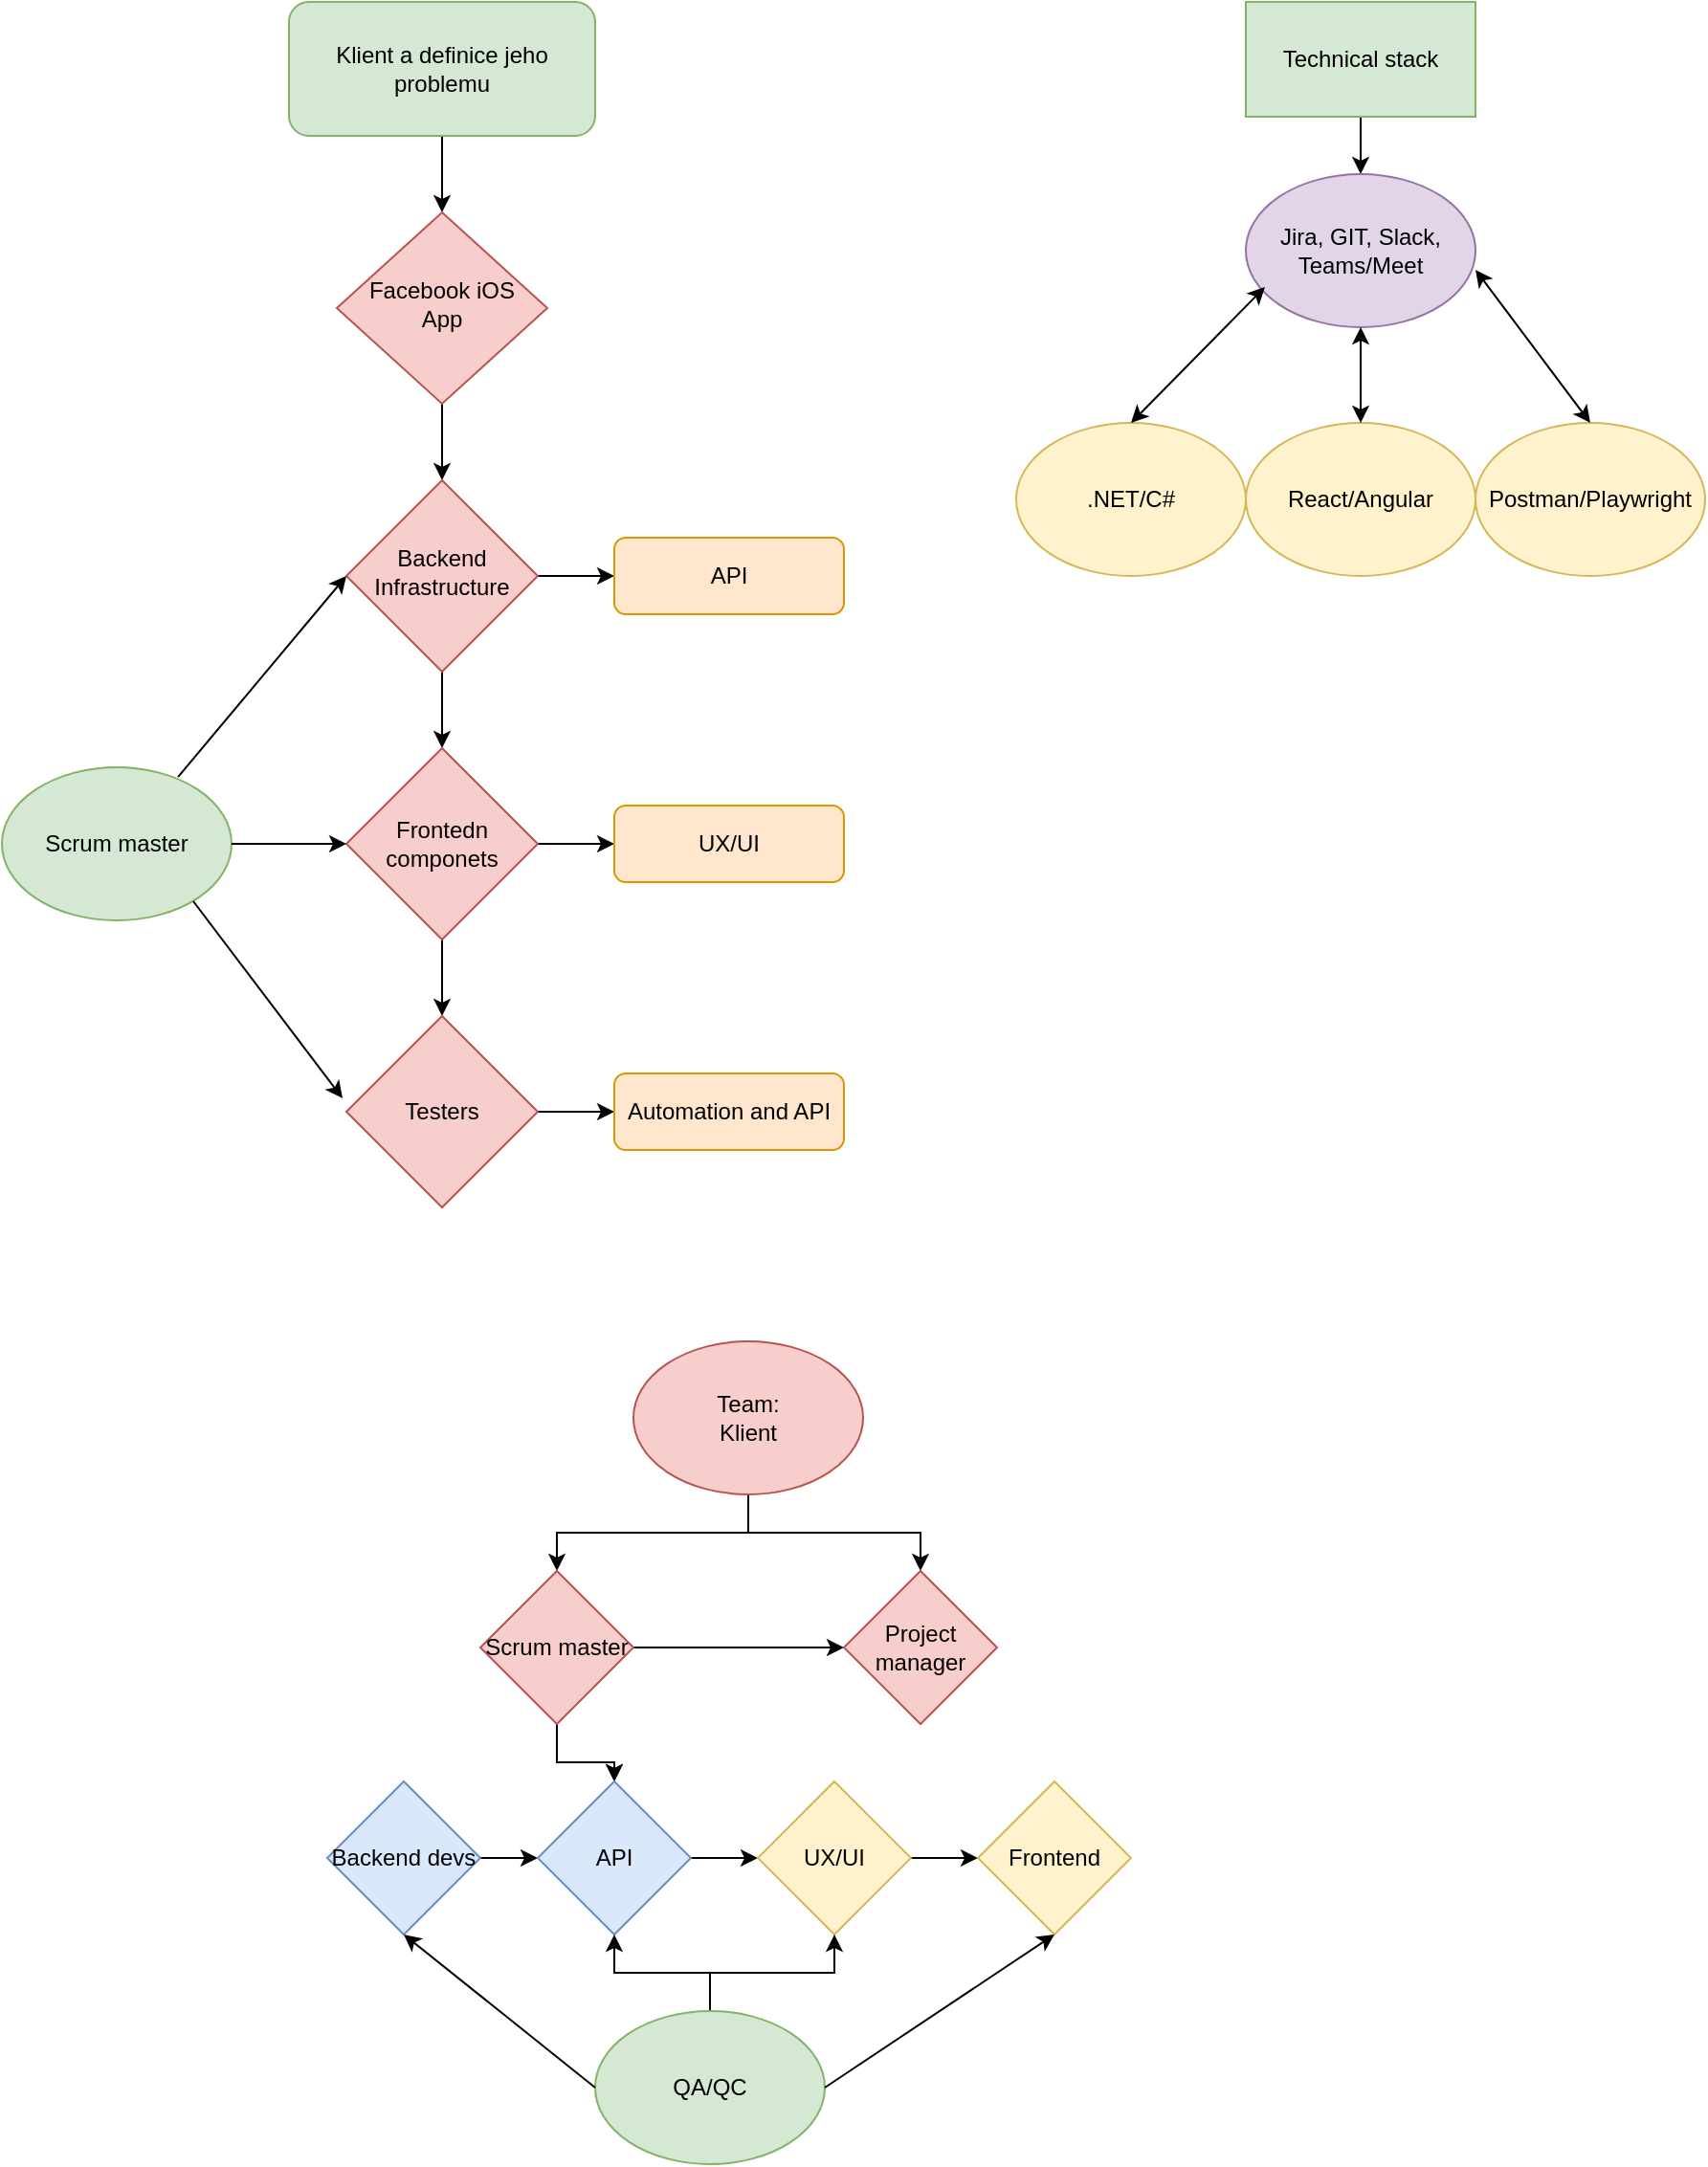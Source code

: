 <mxfile version="23.1.4" type="github">
  <diagram id="C5RBs43oDa-KdzZeNtuy" name="Page-1">
    <mxGraphModel dx="1434" dy="900" grid="1" gridSize="10" guides="1" tooltips="1" connect="1" arrows="1" fold="1" page="1" pageScale="1" pageWidth="827" pageHeight="1169" math="0" shadow="0">
      <root>
        <mxCell id="WIyWlLk6GJQsqaUBKTNV-0" />
        <mxCell id="WIyWlLk6GJQsqaUBKTNV-1" parent="WIyWlLk6GJQsqaUBKTNV-0" />
        <mxCell id="A_g3y-qM19uMRvghQuY--43" value="" style="edgeStyle=orthogonalEdgeStyle;rounded=0;orthogonalLoop=1;jettySize=auto;html=1;" edge="1" parent="WIyWlLk6GJQsqaUBKTNV-1" source="WIyWlLk6GJQsqaUBKTNV-3" target="WIyWlLk6GJQsqaUBKTNV-6">
          <mxGeometry relative="1" as="geometry" />
        </mxCell>
        <mxCell id="WIyWlLk6GJQsqaUBKTNV-3" value="Klient a definice jeho problemu" style="rounded=1;whiteSpace=wrap;html=1;fontSize=12;glass=0;strokeWidth=1;shadow=0;fillColor=#d5e8d4;strokeColor=#82b366;" parent="WIyWlLk6GJQsqaUBKTNV-1" vertex="1">
          <mxGeometry x="160" y="20" width="160" height="70" as="geometry" />
        </mxCell>
        <mxCell id="A_g3y-qM19uMRvghQuY--41" value="" style="edgeStyle=orthogonalEdgeStyle;rounded=0;orthogonalLoop=1;jettySize=auto;html=1;" edge="1" parent="WIyWlLk6GJQsqaUBKTNV-1" source="WIyWlLk6GJQsqaUBKTNV-6" target="WIyWlLk6GJQsqaUBKTNV-10">
          <mxGeometry relative="1" as="geometry" />
        </mxCell>
        <mxCell id="WIyWlLk6GJQsqaUBKTNV-6" value="Facebook iOS App" style="rhombus;whiteSpace=wrap;html=1;shadow=0;fontFamily=Helvetica;fontSize=12;align=center;strokeWidth=1;spacing=6;spacingTop=-4;fillColor=#f8cecc;strokeColor=#b85450;" parent="WIyWlLk6GJQsqaUBKTNV-1" vertex="1">
          <mxGeometry x="185" y="130" width="110" height="100" as="geometry" />
        </mxCell>
        <mxCell id="A_g3y-qM19uMRvghQuY--38" value="" style="edgeStyle=orthogonalEdgeStyle;rounded=0;orthogonalLoop=1;jettySize=auto;html=1;" edge="1" parent="WIyWlLk6GJQsqaUBKTNV-1" source="WIyWlLk6GJQsqaUBKTNV-10" target="A_g3y-qM19uMRvghQuY--37">
          <mxGeometry relative="1" as="geometry" />
        </mxCell>
        <mxCell id="A_g3y-qM19uMRvghQuY--42" value="" style="edgeStyle=orthogonalEdgeStyle;rounded=0;orthogonalLoop=1;jettySize=auto;html=1;" edge="1" parent="WIyWlLk6GJQsqaUBKTNV-1" source="WIyWlLk6GJQsqaUBKTNV-10" target="WIyWlLk6GJQsqaUBKTNV-12">
          <mxGeometry relative="1" as="geometry" />
        </mxCell>
        <mxCell id="WIyWlLk6GJQsqaUBKTNV-10" value="Backend Infrastructure" style="rhombus;whiteSpace=wrap;html=1;shadow=0;fontFamily=Helvetica;fontSize=12;align=center;strokeWidth=1;spacing=6;spacingTop=-4;fillColor=#f8cecc;strokeColor=#b85450;" parent="WIyWlLk6GJQsqaUBKTNV-1" vertex="1">
          <mxGeometry x="190" y="270" width="100" height="100" as="geometry" />
        </mxCell>
        <mxCell id="WIyWlLk6GJQsqaUBKTNV-12" value="API" style="rounded=1;whiteSpace=wrap;html=1;fontSize=12;glass=0;strokeWidth=1;shadow=0;fillColor=#ffe6cc;strokeColor=#d79b00;" parent="WIyWlLk6GJQsqaUBKTNV-1" vertex="1">
          <mxGeometry x="330" y="300" width="120" height="40" as="geometry" />
        </mxCell>
        <mxCell id="A_g3y-qM19uMRvghQuY--17" value="" style="edgeStyle=orthogonalEdgeStyle;rounded=0;orthogonalLoop=1;jettySize=auto;html=1;" edge="1" parent="WIyWlLk6GJQsqaUBKTNV-1" source="A_g3y-qM19uMRvghQuY--15" target="A_g3y-qM19uMRvghQuY--16">
          <mxGeometry relative="1" as="geometry" />
        </mxCell>
        <mxCell id="A_g3y-qM19uMRvghQuY--19" value="" style="edgeStyle=orthogonalEdgeStyle;rounded=0;orthogonalLoop=1;jettySize=auto;html=1;" edge="1" parent="WIyWlLk6GJQsqaUBKTNV-1" source="A_g3y-qM19uMRvghQuY--15" target="A_g3y-qM19uMRvghQuY--18">
          <mxGeometry relative="1" as="geometry" />
        </mxCell>
        <mxCell id="A_g3y-qM19uMRvghQuY--15" value="Team:&lt;br&gt;Klient" style="ellipse;whiteSpace=wrap;html=1;fillColor=#f8cecc;strokeColor=#b85450;" vertex="1" parent="WIyWlLk6GJQsqaUBKTNV-1">
          <mxGeometry x="340" y="720" width="120" height="80" as="geometry" />
        </mxCell>
        <mxCell id="A_g3y-qM19uMRvghQuY--31" value="" style="edgeStyle=orthogonalEdgeStyle;rounded=0;orthogonalLoop=1;jettySize=auto;html=1;" edge="1" parent="WIyWlLk6GJQsqaUBKTNV-1" source="A_g3y-qM19uMRvghQuY--16" target="A_g3y-qM19uMRvghQuY--25">
          <mxGeometry relative="1" as="geometry" />
        </mxCell>
        <mxCell id="A_g3y-qM19uMRvghQuY--32" value="" style="edgeStyle=orthogonalEdgeStyle;rounded=0;orthogonalLoop=1;jettySize=auto;html=1;" edge="1" parent="WIyWlLk6GJQsqaUBKTNV-1" source="A_g3y-qM19uMRvghQuY--16" target="A_g3y-qM19uMRvghQuY--18">
          <mxGeometry relative="1" as="geometry" />
        </mxCell>
        <mxCell id="A_g3y-qM19uMRvghQuY--33" value="" style="edgeStyle=orthogonalEdgeStyle;rounded=0;orthogonalLoop=1;jettySize=auto;html=1;" edge="1" parent="WIyWlLk6GJQsqaUBKTNV-1" source="A_g3y-qM19uMRvghQuY--16" target="A_g3y-qM19uMRvghQuY--25">
          <mxGeometry relative="1" as="geometry" />
        </mxCell>
        <mxCell id="A_g3y-qM19uMRvghQuY--16" value="Scrum master" style="rhombus;whiteSpace=wrap;html=1;fillColor=#f8cecc;strokeColor=#b85450;" vertex="1" parent="WIyWlLk6GJQsqaUBKTNV-1">
          <mxGeometry x="260" y="840" width="80" height="80" as="geometry" />
        </mxCell>
        <mxCell id="A_g3y-qM19uMRvghQuY--18" value="Project manager" style="rhombus;whiteSpace=wrap;html=1;fillColor=#f8cecc;strokeColor=#b85450;" vertex="1" parent="WIyWlLk6GJQsqaUBKTNV-1">
          <mxGeometry x="450" y="840" width="80" height="80" as="geometry" />
        </mxCell>
        <mxCell id="A_g3y-qM19uMRvghQuY--28" value="" style="edgeStyle=orthogonalEdgeStyle;rounded=0;orthogonalLoop=1;jettySize=auto;html=1;" edge="1" parent="WIyWlLk6GJQsqaUBKTNV-1" source="A_g3y-qM19uMRvghQuY--24" target="A_g3y-qM19uMRvghQuY--25">
          <mxGeometry relative="1" as="geometry" />
        </mxCell>
        <mxCell id="A_g3y-qM19uMRvghQuY--24" value="Backend devs" style="rhombus;whiteSpace=wrap;html=1;fillColor=#dae8fc;strokeColor=#6c8ebf;" vertex="1" parent="WIyWlLk6GJQsqaUBKTNV-1">
          <mxGeometry x="180" y="950" width="80" height="80" as="geometry" />
        </mxCell>
        <mxCell id="A_g3y-qM19uMRvghQuY--29" value="" style="edgeStyle=orthogonalEdgeStyle;rounded=0;orthogonalLoop=1;jettySize=auto;html=1;" edge="1" parent="WIyWlLk6GJQsqaUBKTNV-1" source="A_g3y-qM19uMRvghQuY--25" target="A_g3y-qM19uMRvghQuY--26">
          <mxGeometry relative="1" as="geometry" />
        </mxCell>
        <mxCell id="A_g3y-qM19uMRvghQuY--25" value="API" style="rhombus;whiteSpace=wrap;html=1;fillColor=#dae8fc;strokeColor=#6c8ebf;" vertex="1" parent="WIyWlLk6GJQsqaUBKTNV-1">
          <mxGeometry x="290" y="950" width="80" height="80" as="geometry" />
        </mxCell>
        <mxCell id="A_g3y-qM19uMRvghQuY--30" value="" style="edgeStyle=orthogonalEdgeStyle;rounded=0;orthogonalLoop=1;jettySize=auto;html=1;" edge="1" parent="WIyWlLk6GJQsqaUBKTNV-1" source="A_g3y-qM19uMRvghQuY--26" target="A_g3y-qM19uMRvghQuY--27">
          <mxGeometry relative="1" as="geometry" />
        </mxCell>
        <mxCell id="A_g3y-qM19uMRvghQuY--26" value="UX/UI" style="rhombus;whiteSpace=wrap;html=1;fillColor=#fff2cc;strokeColor=#d6b656;" vertex="1" parent="WIyWlLk6GJQsqaUBKTNV-1">
          <mxGeometry x="405" y="950" width="80" height="80" as="geometry" />
        </mxCell>
        <mxCell id="A_g3y-qM19uMRvghQuY--27" value="Frontend" style="rhombus;whiteSpace=wrap;html=1;fillColor=#fff2cc;strokeColor=#d6b656;" vertex="1" parent="WIyWlLk6GJQsqaUBKTNV-1">
          <mxGeometry x="520" y="950" width="80" height="80" as="geometry" />
        </mxCell>
        <mxCell id="A_g3y-qM19uMRvghQuY--35" value="" style="edgeStyle=orthogonalEdgeStyle;rounded=0;orthogonalLoop=1;jettySize=auto;html=1;" edge="1" parent="WIyWlLk6GJQsqaUBKTNV-1" source="A_g3y-qM19uMRvghQuY--34" target="A_g3y-qM19uMRvghQuY--26">
          <mxGeometry relative="1" as="geometry" />
        </mxCell>
        <mxCell id="A_g3y-qM19uMRvghQuY--36" value="" style="edgeStyle=orthogonalEdgeStyle;rounded=0;orthogonalLoop=1;jettySize=auto;html=1;" edge="1" parent="WIyWlLk6GJQsqaUBKTNV-1" source="A_g3y-qM19uMRvghQuY--34" target="A_g3y-qM19uMRvghQuY--25">
          <mxGeometry relative="1" as="geometry" />
        </mxCell>
        <mxCell id="A_g3y-qM19uMRvghQuY--34" value="QA/QC" style="ellipse;whiteSpace=wrap;html=1;fillColor=#d5e8d4;strokeColor=#82b366;" vertex="1" parent="WIyWlLk6GJQsqaUBKTNV-1">
          <mxGeometry x="320" y="1070" width="120" height="80" as="geometry" />
        </mxCell>
        <mxCell id="A_g3y-qM19uMRvghQuY--40" value="" style="edgeStyle=orthogonalEdgeStyle;rounded=0;orthogonalLoop=1;jettySize=auto;html=1;" edge="1" parent="WIyWlLk6GJQsqaUBKTNV-1" source="A_g3y-qM19uMRvghQuY--37" target="A_g3y-qM19uMRvghQuY--39">
          <mxGeometry relative="1" as="geometry" />
        </mxCell>
        <mxCell id="A_g3y-qM19uMRvghQuY--45" value="" style="edgeStyle=orthogonalEdgeStyle;rounded=0;orthogonalLoop=1;jettySize=auto;html=1;" edge="1" parent="WIyWlLk6GJQsqaUBKTNV-1" source="A_g3y-qM19uMRvghQuY--37" target="A_g3y-qM19uMRvghQuY--44">
          <mxGeometry relative="1" as="geometry" />
        </mxCell>
        <mxCell id="A_g3y-qM19uMRvghQuY--37" value="Frontedn componets" style="rhombus;whiteSpace=wrap;html=1;fillColor=#f8cecc;strokeColor=#b85450;" vertex="1" parent="WIyWlLk6GJQsqaUBKTNV-1">
          <mxGeometry x="190" y="410" width="100" height="100" as="geometry" />
        </mxCell>
        <mxCell id="A_g3y-qM19uMRvghQuY--39" value="UX/UI" style="rounded=1;whiteSpace=wrap;html=1;fillColor=#ffe6cc;strokeColor=#d79b00;" vertex="1" parent="WIyWlLk6GJQsqaUBKTNV-1">
          <mxGeometry x="330" y="440" width="120" height="40" as="geometry" />
        </mxCell>
        <mxCell id="A_g3y-qM19uMRvghQuY--56" value="" style="edgeStyle=orthogonalEdgeStyle;rounded=0;orthogonalLoop=1;jettySize=auto;html=1;" edge="1" parent="WIyWlLk6GJQsqaUBKTNV-1" source="A_g3y-qM19uMRvghQuY--44" target="A_g3y-qM19uMRvghQuY--54">
          <mxGeometry relative="1" as="geometry" />
        </mxCell>
        <mxCell id="A_g3y-qM19uMRvghQuY--44" value="Testers" style="rhombus;whiteSpace=wrap;html=1;fillColor=#f8cecc;strokeColor=#b85450;" vertex="1" parent="WIyWlLk6GJQsqaUBKTNV-1">
          <mxGeometry x="190" y="550" width="100" height="100" as="geometry" />
        </mxCell>
        <mxCell id="A_g3y-qM19uMRvghQuY--46" value="Scrum master" style="ellipse;whiteSpace=wrap;html=1;fillColor=#d5e8d4;strokeColor=#82b366;" vertex="1" parent="WIyWlLk6GJQsqaUBKTNV-1">
          <mxGeometry x="10" y="420" width="120" height="80" as="geometry" />
        </mxCell>
        <mxCell id="A_g3y-qM19uMRvghQuY--47" value="" style="endArrow=classic;html=1;rounded=0;exitX=0.767;exitY=0.063;exitDx=0;exitDy=0;exitPerimeter=0;" edge="1" parent="WIyWlLk6GJQsqaUBKTNV-1" source="A_g3y-qM19uMRvghQuY--46">
          <mxGeometry width="50" height="50" relative="1" as="geometry">
            <mxPoint x="140" y="370" as="sourcePoint" />
            <mxPoint x="190" y="320" as="targetPoint" />
          </mxGeometry>
        </mxCell>
        <mxCell id="A_g3y-qM19uMRvghQuY--48" value="" style="endArrow=classic;html=1;rounded=0;entryX=-0.02;entryY=0.43;entryDx=0;entryDy=0;entryPerimeter=0;" edge="1" parent="WIyWlLk6GJQsqaUBKTNV-1" target="A_g3y-qM19uMRvghQuY--44">
          <mxGeometry width="50" height="50" relative="1" as="geometry">
            <mxPoint x="110" y="490" as="sourcePoint" />
            <mxPoint x="230" y="520" as="targetPoint" />
          </mxGeometry>
        </mxCell>
        <mxCell id="A_g3y-qM19uMRvghQuY--53" value="" style="endArrow=classic;html=1;rounded=0;exitX=1;exitY=0.5;exitDx=0;exitDy=0;" edge="1" parent="WIyWlLk6GJQsqaUBKTNV-1" source="A_g3y-qM19uMRvghQuY--46">
          <mxGeometry width="50" height="50" relative="1" as="geometry">
            <mxPoint x="140" y="510" as="sourcePoint" />
            <mxPoint x="190" y="460" as="targetPoint" />
          </mxGeometry>
        </mxCell>
        <mxCell id="A_g3y-qM19uMRvghQuY--54" value="Automation and API" style="rounded=1;whiteSpace=wrap;html=1;fillColor=#ffe6cc;strokeColor=#d79b00;" vertex="1" parent="WIyWlLk6GJQsqaUBKTNV-1">
          <mxGeometry x="330" y="580" width="120" height="40" as="geometry" />
        </mxCell>
        <mxCell id="A_g3y-qM19uMRvghQuY--59" value="" style="endArrow=classic;html=1;rounded=0;exitX=0;exitY=0.5;exitDx=0;exitDy=0;" edge="1" parent="WIyWlLk6GJQsqaUBKTNV-1" source="A_g3y-qM19uMRvghQuY--34">
          <mxGeometry width="50" height="50" relative="1" as="geometry">
            <mxPoint x="310" y="1100" as="sourcePoint" />
            <mxPoint x="220" y="1030" as="targetPoint" />
          </mxGeometry>
        </mxCell>
        <mxCell id="A_g3y-qM19uMRvghQuY--60" value="" style="endArrow=classic;html=1;rounded=0;exitX=1;exitY=0.5;exitDx=0;exitDy=0;" edge="1" parent="WIyWlLk6GJQsqaUBKTNV-1" source="A_g3y-qM19uMRvghQuY--34">
          <mxGeometry width="50" height="50" relative="1" as="geometry">
            <mxPoint x="510" y="1080" as="sourcePoint" />
            <mxPoint x="560" y="1030" as="targetPoint" />
          </mxGeometry>
        </mxCell>
        <mxCell id="A_g3y-qM19uMRvghQuY--63" value="" style="edgeStyle=orthogonalEdgeStyle;rounded=0;orthogonalLoop=1;jettySize=auto;html=1;" edge="1" parent="WIyWlLk6GJQsqaUBKTNV-1" source="A_g3y-qM19uMRvghQuY--61" target="A_g3y-qM19uMRvghQuY--62">
          <mxGeometry relative="1" as="geometry" />
        </mxCell>
        <mxCell id="A_g3y-qM19uMRvghQuY--61" value="Technical stack" style="rounded=0;whiteSpace=wrap;html=1;fillColor=#d5e8d4;strokeColor=#82b366;" vertex="1" parent="WIyWlLk6GJQsqaUBKTNV-1">
          <mxGeometry x="660" y="20" width="120" height="60" as="geometry" />
        </mxCell>
        <mxCell id="A_g3y-qM19uMRvghQuY--62" value="Jira, GIT, Slack, Teams/Meet" style="ellipse;whiteSpace=wrap;html=1;fillColor=#e1d5e7;strokeColor=#9673a6;" vertex="1" parent="WIyWlLk6GJQsqaUBKTNV-1">
          <mxGeometry x="660" y="110" width="120" height="80" as="geometry" />
        </mxCell>
        <mxCell id="A_g3y-qM19uMRvghQuY--64" value=".NET/C#" style="ellipse;whiteSpace=wrap;html=1;fillColor=#fff2cc;strokeColor=#d6b656;" vertex="1" parent="WIyWlLk6GJQsqaUBKTNV-1">
          <mxGeometry x="540" y="240" width="120" height="80" as="geometry" />
        </mxCell>
        <mxCell id="A_g3y-qM19uMRvghQuY--65" value="React/Angular" style="ellipse;whiteSpace=wrap;html=1;fillColor=#fff2cc;strokeColor=#d6b656;" vertex="1" parent="WIyWlLk6GJQsqaUBKTNV-1">
          <mxGeometry x="660" y="240" width="120" height="80" as="geometry" />
        </mxCell>
        <mxCell id="A_g3y-qM19uMRvghQuY--66" value="Postman/Playwright" style="ellipse;whiteSpace=wrap;html=1;fillColor=#fff2cc;strokeColor=#d6b656;" vertex="1" parent="WIyWlLk6GJQsqaUBKTNV-1">
          <mxGeometry x="780" y="240" width="120" height="80" as="geometry" />
        </mxCell>
        <mxCell id="A_g3y-qM19uMRvghQuY--72" value="" style="endArrow=classic;startArrow=classic;html=1;rounded=0;entryX=0.083;entryY=0.738;entryDx=0;entryDy=0;entryPerimeter=0;" edge="1" parent="WIyWlLk6GJQsqaUBKTNV-1" target="A_g3y-qM19uMRvghQuY--62">
          <mxGeometry width="50" height="50" relative="1" as="geometry">
            <mxPoint x="600" y="240" as="sourcePoint" />
            <mxPoint x="650" y="190" as="targetPoint" />
          </mxGeometry>
        </mxCell>
        <mxCell id="A_g3y-qM19uMRvghQuY--73" value="" style="endArrow=classic;startArrow=classic;html=1;rounded=0;" edge="1" parent="WIyWlLk6GJQsqaUBKTNV-1" source="A_g3y-qM19uMRvghQuY--65">
          <mxGeometry width="50" height="50" relative="1" as="geometry">
            <mxPoint x="719" y="234" as="sourcePoint" />
            <mxPoint x="720" y="190" as="targetPoint" />
          </mxGeometry>
        </mxCell>
        <mxCell id="A_g3y-qM19uMRvghQuY--74" value="" style="endArrow=classic;startArrow=classic;html=1;rounded=0;exitX=0.5;exitY=0;exitDx=0;exitDy=0;" edge="1" parent="WIyWlLk6GJQsqaUBKTNV-1" source="A_g3y-qM19uMRvghQuY--66">
          <mxGeometry width="50" height="50" relative="1" as="geometry">
            <mxPoint x="800" y="230" as="sourcePoint" />
            <mxPoint x="780" y="160" as="targetPoint" />
          </mxGeometry>
        </mxCell>
      </root>
    </mxGraphModel>
  </diagram>
</mxfile>
